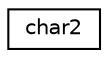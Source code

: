 digraph "Graphical Class Hierarchy"
{
 // LATEX_PDF_SIZE
  edge [fontname="Helvetica",fontsize="10",labelfontname="Helvetica",labelfontsize="10"];
  node [fontname="Helvetica",fontsize="10",shape=record];
  rankdir="LR";
  Node0 [label="char2",height=0.2,width=0.4,color="black", fillcolor="white", style="filled",URL="$structsl_1_1char2.html",tooltip="Represents a 2D vector of uchars for use on both the CPU and GPU."];
}
